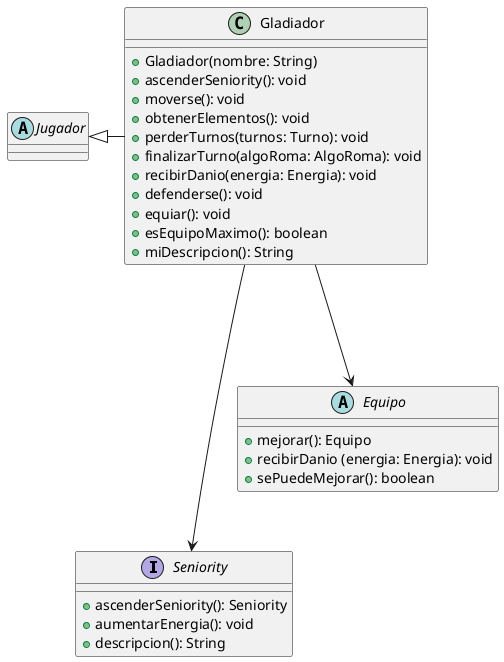 @startuml

interface Seniority {
    + ascenderSeniority(): Seniority
    + aumentarEnergia(): void
    + descripcion(): String
}

Gladiador ----> Seniority
Gladiador ---> Equipo
abstract class Equipo {
    + mejorar(): Equipo
    + recibirDanio (energia: Energia): void
    + sePuedeMejorar(): boolean
    
}
abstract class Jugador {
}
Jugador <|- Gladiador
class Gladiador {

    + Gladiador(nombre: String)
    + ascenderSeniority(): void
    + moverse(): void
    + obtenerElementos(): void
    + perderTurnos(turnos: Turno): void
    + finalizarTurno(algoRoma: AlgoRoma): void
    + recibirDanio(energia: Energia): void
    + defenderse(): void
    + equiar(): void
    + esEquipoMaximo(): boolean
    + miDescripcion(): String

}

@enduml